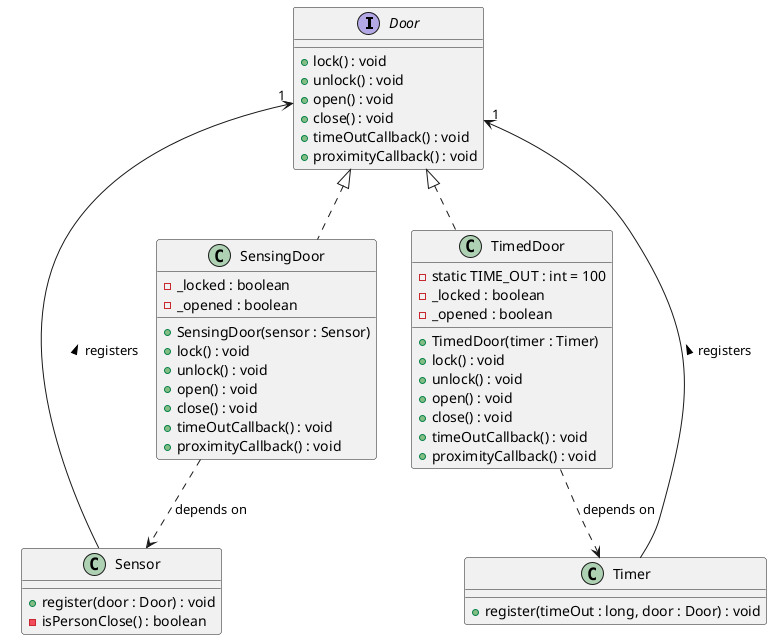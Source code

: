@startuml "Interface Segregation Principle Example"

' Definition of the Door interface with all methods
interface Door {
    + lock() : void
    + unlock() : void
    + open() : void
    + close() : void
    + timeOutCallback() : void
    + proximityCallback() : void
}

' Implementation of the Door interface by SensingDoor
class SensingDoor implements Door {
    - _locked : boolean
    - _opened : boolean
    + SensingDoor(sensor : Sensor)
    + lock() : void
    + unlock() : void
    + open() : void
    + close() : void
    + timeOutCallback() : void
    + proximityCallback() : void
}

' Implementation of the Door interface by TimedDoor
class TimedDoor implements Door {
    - static TIME_OUT : int = 100
    - _locked : boolean
    - _opened : boolean
    + TimedDoor(timer : Timer)
    + lock() : void
    + unlock() : void
    + open() : void
    + close() : void
    + timeOutCallback() : void
    + proximityCallback() : void
}

' Sensor class that registers a door and calls its proximityCallback
class Sensor {
    + register(door : Door) : void
    - isPersonClose() : boolean
}

' Timer class that registers a door and calls its timeOutCallback
class Timer {
    + register(timeOut : long, door : Door) : void
}

' Associations and dependencies
Sensor --> "1" Door : registers >
Timer --> "1" Door : registers >

SensingDoor ..> Sensor : depends on
TimedDoor ..> Timer : depends on

@enduml

